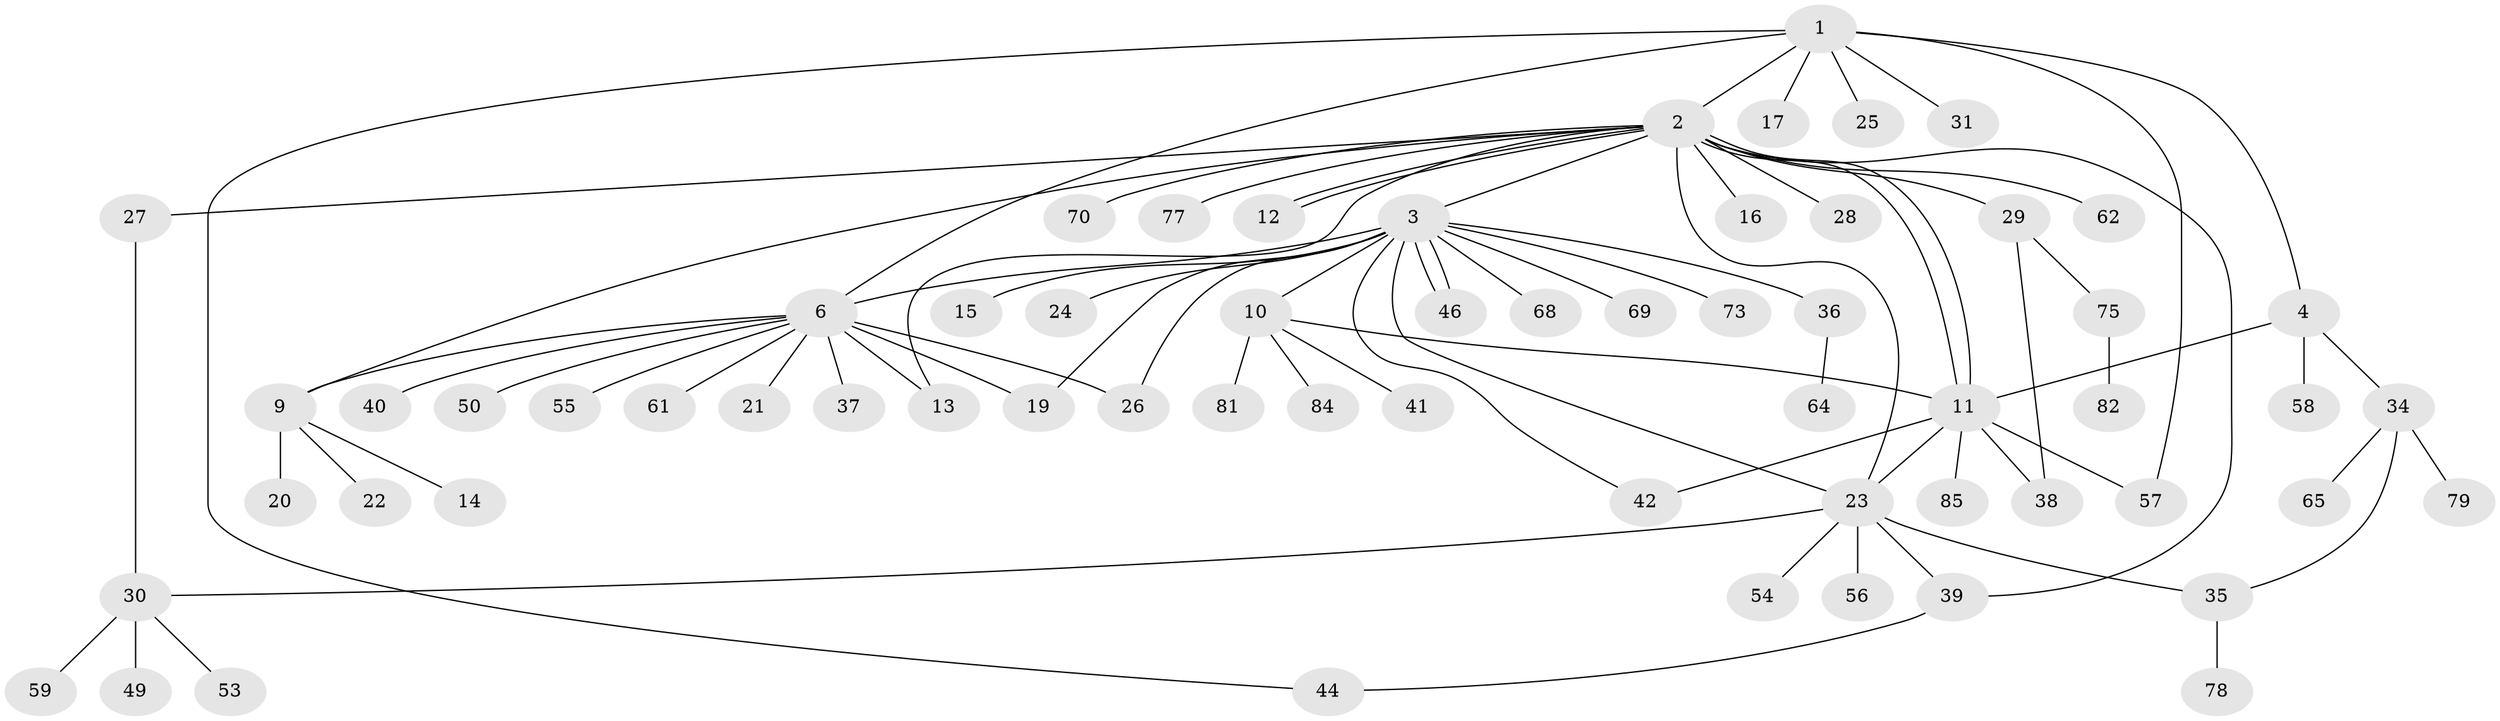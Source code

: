 // original degree distribution, {6: 0.03529411764705882, 19: 0.011764705882352941, 12: 0.023529411764705882, 4: 0.058823529411764705, 5: 0.03529411764705882, 1: 0.5647058823529412, 8: 0.011764705882352941, 3: 0.08235294117647059, 2: 0.16470588235294117, 9: 0.011764705882352941}
// Generated by graph-tools (version 1.1) at 2025/11/02/27/25 16:11:11]
// undirected, 63 vertices, 81 edges
graph export_dot {
graph [start="1"]
  node [color=gray90,style=filled];
  1 [super="+7"];
  2 [super="+8"];
  3 [super="+5"];
  4;
  6 [super="+18"];
  9 [super="+83"];
  10 [super="+72"];
  11 [super="+80"];
  12 [super="+33"];
  13 [super="+43"];
  14;
  15 [super="+48"];
  16;
  17;
  19;
  20;
  21;
  22;
  23 [super="+47"];
  24;
  25;
  26 [super="+71"];
  27;
  28;
  29 [super="+32"];
  30 [super="+66"];
  31;
  34 [super="+60"];
  35 [super="+76"];
  36 [super="+51"];
  37 [super="+67"];
  38;
  39 [super="+45"];
  40;
  41;
  42;
  44 [super="+52"];
  46;
  49;
  50;
  53;
  54;
  55;
  56;
  57 [super="+63"];
  58;
  59;
  61;
  62 [super="+74"];
  64;
  65;
  68;
  69;
  70;
  73;
  75;
  77;
  78;
  79;
  81;
  82;
  84;
  85;
  1 -- 2;
  1 -- 4;
  1 -- 6;
  1 -- 25;
  1 -- 57;
  1 -- 44;
  1 -- 17;
  1 -- 31;
  2 -- 3;
  2 -- 9;
  2 -- 11;
  2 -- 11;
  2 -- 12;
  2 -- 12;
  2 -- 16;
  2 -- 23;
  2 -- 27;
  2 -- 28;
  2 -- 29;
  2 -- 39;
  2 -- 62 [weight=2];
  2 -- 70;
  2 -- 77;
  2 -- 13;
  3 -- 6;
  3 -- 15;
  3 -- 24;
  3 -- 26;
  3 -- 36;
  3 -- 42;
  3 -- 46;
  3 -- 46;
  3 -- 68;
  3 -- 69;
  3 -- 19;
  3 -- 23;
  3 -- 73;
  3 -- 10;
  4 -- 11;
  4 -- 34;
  4 -- 58;
  6 -- 9;
  6 -- 13;
  6 -- 19;
  6 -- 21;
  6 -- 26;
  6 -- 40;
  6 -- 50;
  6 -- 61;
  6 -- 37 [weight=2];
  6 -- 55;
  9 -- 14;
  9 -- 20;
  9 -- 22;
  10 -- 41;
  10 -- 81;
  10 -- 84;
  10 -- 11;
  11 -- 23;
  11 -- 38;
  11 -- 57;
  11 -- 85;
  11 -- 42;
  23 -- 30;
  23 -- 35;
  23 -- 39;
  23 -- 54;
  23 -- 56;
  27 -- 30;
  29 -- 38;
  29 -- 75;
  30 -- 49;
  30 -- 53;
  30 -- 59;
  34 -- 35;
  34 -- 65;
  34 -- 79;
  35 -- 78;
  36 -- 64;
  39 -- 44;
  75 -- 82;
}
